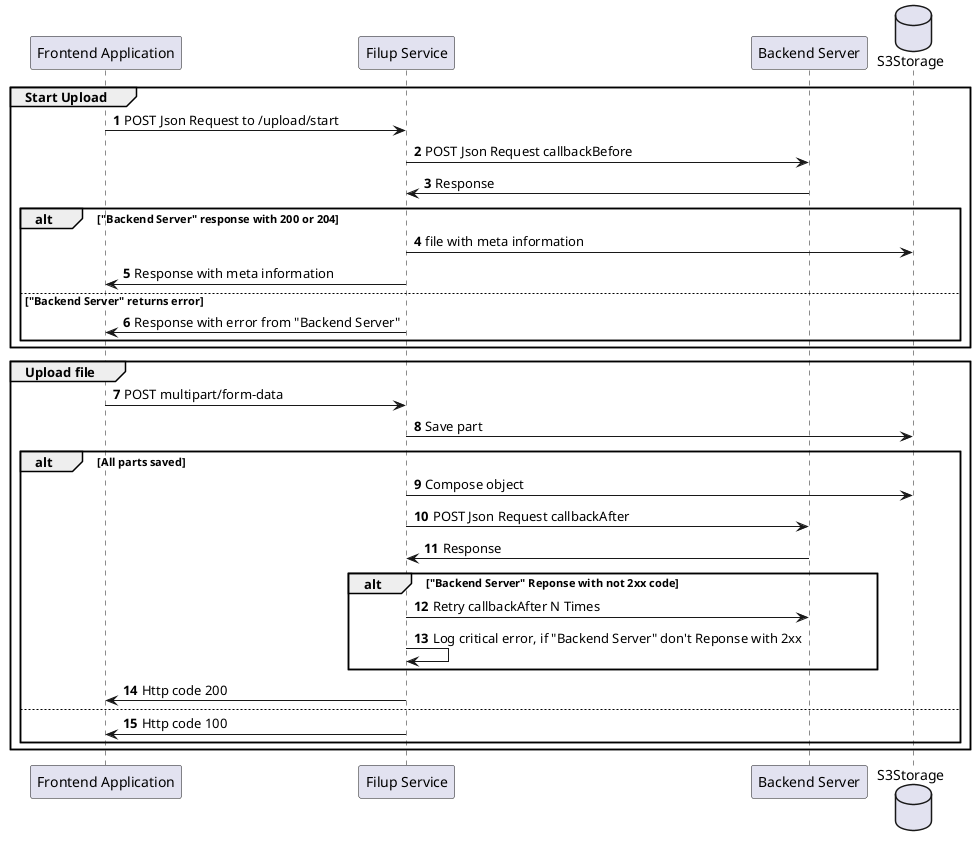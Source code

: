 @startuml
'https://plantuml.com/sequence-diagram
autonumber

participant "Frontend Application" as FA
participant "Filup Service" as FS
participant "Backend Server" as BS
database S3Storage AS S3

group Start Upload
    FA -> FS: POST Json Request to /upload/start
    FS -> BS: POST Json Request callbackBefore
    BS -> FS: Response
    alt "Backend Server" response with 200 or 204
        FS -> S3: file with meta information
        FS -> FA: Response with meta information
    else "Backend Server" returns error
        FS -> FA: Response with error from "Backend Server"
    end
end

group Upload file
    FA -> FS: POST multipart/form-data
    FS -> S3: Save part
    alt All parts saved
        FS -> S3: Compose object
        FS -> BS: POST Json Request callbackAfter
        BS -> FS: Response
        alt "Backend Server" Reponse with not 2xx code
            FS -> BS: Retry callbackAfter N Times
            FS -> FS: Log critical error, if "Backend Server" don't Reponse with 2xx
        end
        FS -> FA: Http code 200
    else
        FS -> FA: Http code 100
    end
end

@enduml